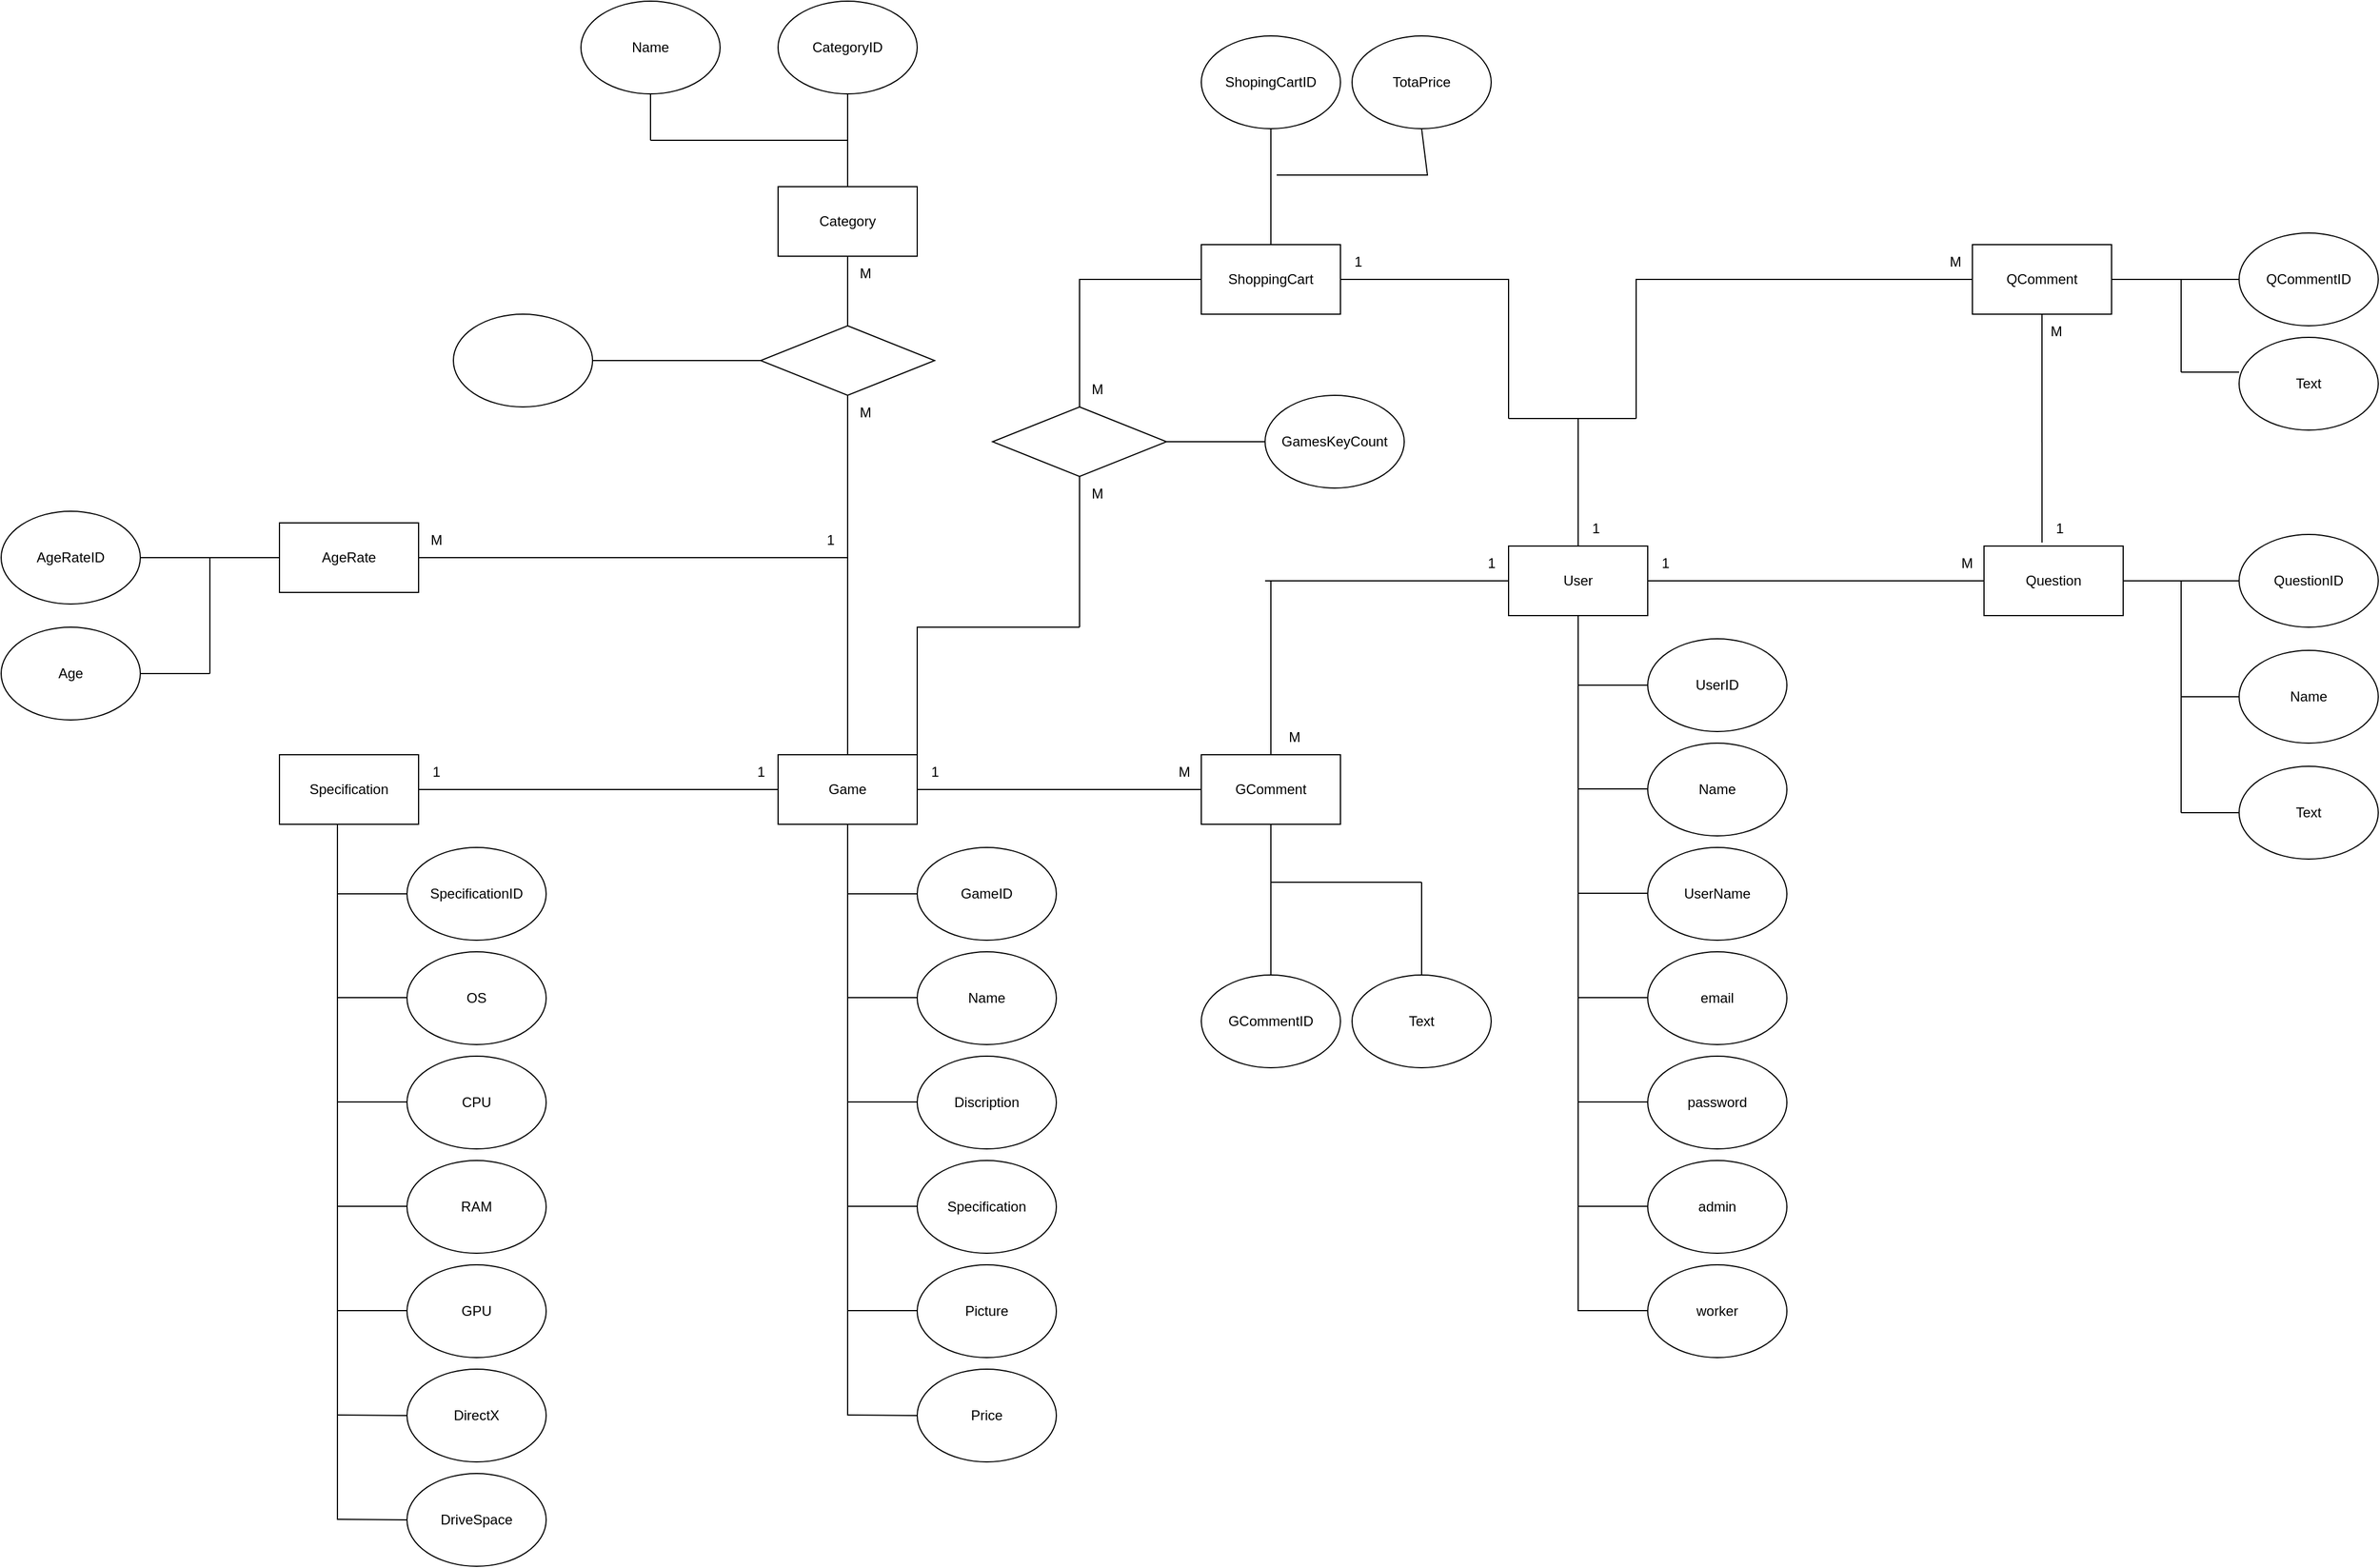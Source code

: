 <mxfile version="21.1.0" type="github">
  <diagram name="Страница 1" id="J2S2CzA0JyalAQO748U5">
    <mxGraphModel dx="3623" dy="2001" grid="1" gridSize="10" guides="1" tooltips="1" connect="1" arrows="1" fold="1" page="1" pageScale="1" pageWidth="827" pageHeight="1169" math="0" shadow="0">
      <root>
        <mxCell id="0" />
        <mxCell id="1" parent="0" />
        <mxCell id="zMtMV4mrz83m1IBiiHHf-2" value="QComment" style="rounded=0;whiteSpace=wrap;html=1;" parent="1" vertex="1">
          <mxGeometry x="770" y="80" width="120" height="60" as="geometry" />
        </mxCell>
        <mxCell id="zMtMV4mrz83m1IBiiHHf-3" value="Question" style="rounded=0;whiteSpace=wrap;html=1;" parent="1" vertex="1">
          <mxGeometry x="780" y="340" width="120" height="60" as="geometry" />
        </mxCell>
        <mxCell id="zMtMV4mrz83m1IBiiHHf-5" value="Game" style="rounded=0;whiteSpace=wrap;html=1;" parent="1" vertex="1">
          <mxGeometry x="-260" y="520" width="120" height="60" as="geometry" />
        </mxCell>
        <mxCell id="zMtMV4mrz83m1IBiiHHf-6" value="ShoppingCart" style="rounded=0;whiteSpace=wrap;html=1;" parent="1" vertex="1">
          <mxGeometry x="105" y="80" width="120" height="60" as="geometry" />
        </mxCell>
        <mxCell id="zMtMV4mrz83m1IBiiHHf-7" value="User" style="rounded=0;whiteSpace=wrap;html=1;" parent="1" vertex="1">
          <mxGeometry x="370" y="340" width="120" height="60" as="geometry" />
        </mxCell>
        <mxCell id="zMtMV4mrz83m1IBiiHHf-8" value="QCommentID" style="ellipse;whiteSpace=wrap;html=1;" parent="1" vertex="1">
          <mxGeometry x="1000" y="70" width="120" height="80" as="geometry" />
        </mxCell>
        <mxCell id="zMtMV4mrz83m1IBiiHHf-9" value="Text" style="ellipse;whiteSpace=wrap;html=1;" parent="1" vertex="1">
          <mxGeometry x="1000" y="160" width="120" height="80" as="geometry" />
        </mxCell>
        <mxCell id="zMtMV4mrz83m1IBiiHHf-13" value="" style="endArrow=none;html=1;rounded=0;exitX=1;exitY=0.5;exitDx=0;exitDy=0;entryX=0;entryY=0.5;entryDx=0;entryDy=0;" parent="1" source="zMtMV4mrz83m1IBiiHHf-2" target="zMtMV4mrz83m1IBiiHHf-8" edge="1">
          <mxGeometry width="50" height="50" relative="1" as="geometry">
            <mxPoint x="880" y="250" as="sourcePoint" />
            <mxPoint x="930" y="200" as="targetPoint" />
          </mxGeometry>
        </mxCell>
        <mxCell id="zMtMV4mrz83m1IBiiHHf-14" value="" style="endArrow=none;html=1;rounded=0;entryX=0;entryY=0.375;entryDx=0;entryDy=0;entryPerimeter=0;" parent="1" target="zMtMV4mrz83m1IBiiHHf-9" edge="1">
          <mxGeometry width="50" height="50" relative="1" as="geometry">
            <mxPoint x="950" y="190" as="sourcePoint" />
            <mxPoint x="1010" y="120" as="targetPoint" />
          </mxGeometry>
        </mxCell>
        <mxCell id="zMtMV4mrz83m1IBiiHHf-15" value="" style="endArrow=none;html=1;rounded=0;" parent="1" edge="1">
          <mxGeometry width="50" height="50" relative="1" as="geometry">
            <mxPoint x="950" y="110" as="sourcePoint" />
            <mxPoint x="950" y="190" as="targetPoint" />
          </mxGeometry>
        </mxCell>
        <mxCell id="zMtMV4mrz83m1IBiiHHf-16" value="QuestionID" style="ellipse;whiteSpace=wrap;html=1;" parent="1" vertex="1">
          <mxGeometry x="1000" y="330" width="120" height="80" as="geometry" />
        </mxCell>
        <mxCell id="zMtMV4mrz83m1IBiiHHf-17" value="Name" style="ellipse;whiteSpace=wrap;html=1;" parent="1" vertex="1">
          <mxGeometry x="1000" y="430" width="120" height="80" as="geometry" />
        </mxCell>
        <mxCell id="zMtMV4mrz83m1IBiiHHf-18" value="Text" style="ellipse;whiteSpace=wrap;html=1;" parent="1" vertex="1">
          <mxGeometry x="1000" y="530" width="120" height="80" as="geometry" />
        </mxCell>
        <mxCell id="zMtMV4mrz83m1IBiiHHf-19" value="" style="endArrow=none;html=1;rounded=0;exitX=1;exitY=0.5;exitDx=0;exitDy=0;entryX=0;entryY=0.5;entryDx=0;entryDy=0;" parent="1" source="zMtMV4mrz83m1IBiiHHf-3" target="zMtMV4mrz83m1IBiiHHf-16" edge="1">
          <mxGeometry width="50" height="50" relative="1" as="geometry">
            <mxPoint x="880" y="510" as="sourcePoint" />
            <mxPoint x="990" y="510" as="targetPoint" />
          </mxGeometry>
        </mxCell>
        <mxCell id="zMtMV4mrz83m1IBiiHHf-20" value="" style="endArrow=none;html=1;rounded=0;" parent="1" edge="1">
          <mxGeometry width="50" height="50" relative="1" as="geometry">
            <mxPoint x="950" y="370" as="sourcePoint" />
            <mxPoint x="950" y="570" as="targetPoint" />
          </mxGeometry>
        </mxCell>
        <mxCell id="zMtMV4mrz83m1IBiiHHf-21" value="" style="endArrow=none;html=1;rounded=0;entryX=0;entryY=0.5;entryDx=0;entryDy=0;" parent="1" target="zMtMV4mrz83m1IBiiHHf-17" edge="1">
          <mxGeometry width="50" height="50" relative="1" as="geometry">
            <mxPoint x="950" y="470" as="sourcePoint" />
            <mxPoint x="810" y="665" as="targetPoint" />
          </mxGeometry>
        </mxCell>
        <mxCell id="zMtMV4mrz83m1IBiiHHf-22" value="" style="endArrow=none;html=1;rounded=0;entryX=0;entryY=0.5;entryDx=0;entryDy=0;" parent="1" target="zMtMV4mrz83m1IBiiHHf-18" edge="1">
          <mxGeometry width="50" height="50" relative="1" as="geometry">
            <mxPoint x="950" y="570" as="sourcePoint" />
            <mxPoint x="1010" y="480" as="targetPoint" />
          </mxGeometry>
        </mxCell>
        <mxCell id="zMtMV4mrz83m1IBiiHHf-23" value="" style="endArrow=none;html=1;rounded=0;exitX=0.417;exitY=-0.05;exitDx=0;exitDy=0;exitPerimeter=0;entryX=0.5;entryY=1;entryDx=0;entryDy=0;" parent="1" source="zMtMV4mrz83m1IBiiHHf-3" target="zMtMV4mrz83m1IBiiHHf-2" edge="1">
          <mxGeometry width="50" height="50" relative="1" as="geometry">
            <mxPoint x="600" y="370" as="sourcePoint" />
            <mxPoint x="830" y="270" as="targetPoint" />
          </mxGeometry>
        </mxCell>
        <mxCell id="zMtMV4mrz83m1IBiiHHf-26" value="" style="endArrow=none;html=1;rounded=0;exitX=1;exitY=0.5;exitDx=0;exitDy=0;entryX=1;entryY=1;entryDx=0;entryDy=0;entryPerimeter=0;" parent="1" source="zMtMV4mrz83m1IBiiHHf-7" target="cEm0epeF5T8bGO8NXPR_-3" edge="1">
          <mxGeometry width="50" height="50" relative="1" as="geometry">
            <mxPoint x="500" y="290" as="sourcePoint" />
            <mxPoint x="790" y="370" as="targetPoint" />
          </mxGeometry>
        </mxCell>
        <mxCell id="zMtMV4mrz83m1IBiiHHf-28" value="" style="endArrow=none;html=1;rounded=0;exitX=0.5;exitY=0;exitDx=0;exitDy=0;" parent="1" source="zMtMV4mrz83m1IBiiHHf-7" edge="1">
          <mxGeometry width="50" height="50" relative="1" as="geometry">
            <mxPoint x="450" y="230" as="sourcePoint" />
            <mxPoint x="370" y="230" as="targetPoint" />
            <Array as="points">
              <mxPoint x="430" y="230" />
            </Array>
          </mxGeometry>
        </mxCell>
        <mxCell id="zMtMV4mrz83m1IBiiHHf-30" value="" style="endArrow=none;html=1;rounded=0;entryX=0;entryY=0.5;entryDx=0;entryDy=0;" parent="1" target="zMtMV4mrz83m1IBiiHHf-2" edge="1">
          <mxGeometry width="50" height="50" relative="1" as="geometry">
            <mxPoint x="480" y="230" as="sourcePoint" />
            <mxPoint x="690" y="210" as="targetPoint" />
            <Array as="points">
              <mxPoint x="480" y="110" />
            </Array>
          </mxGeometry>
        </mxCell>
        <mxCell id="zMtMV4mrz83m1IBiiHHf-31" value="GComment" style="rounded=0;whiteSpace=wrap;html=1;" parent="1" vertex="1">
          <mxGeometry x="105" y="520" width="120" height="60" as="geometry" />
        </mxCell>
        <mxCell id="zMtMV4mrz83m1IBiiHHf-32" value="GCommentID" style="ellipse;whiteSpace=wrap;html=1;" parent="1" vertex="1">
          <mxGeometry x="105" y="710" width="120" height="80" as="geometry" />
        </mxCell>
        <mxCell id="zMtMV4mrz83m1IBiiHHf-33" value="Text" style="ellipse;whiteSpace=wrap;html=1;" parent="1" vertex="1">
          <mxGeometry x="235" y="710" width="120" height="80" as="geometry" />
        </mxCell>
        <mxCell id="zMtMV4mrz83m1IBiiHHf-34" value="" style="endArrow=none;html=1;rounded=0;exitX=0.5;exitY=1;exitDx=0;exitDy=0;" parent="1" source="zMtMV4mrz83m1IBiiHHf-31" target="zMtMV4mrz83m1IBiiHHf-32" edge="1">
          <mxGeometry width="50" height="50" relative="1" as="geometry">
            <mxPoint x="215" y="690" as="sourcePoint" />
            <mxPoint x="215" y="700" as="targetPoint" />
          </mxGeometry>
        </mxCell>
        <mxCell id="zMtMV4mrz83m1IBiiHHf-35" value="" style="endArrow=none;html=1;rounded=0;entryX=0.5;entryY=0;entryDx=0;entryDy=0;" parent="1" target="zMtMV4mrz83m1IBiiHHf-33" edge="1">
          <mxGeometry width="50" height="50" relative="1" as="geometry">
            <mxPoint x="295" y="630" as="sourcePoint" />
            <mxPoint x="345" y="560" as="targetPoint" />
          </mxGeometry>
        </mxCell>
        <mxCell id="zMtMV4mrz83m1IBiiHHf-36" value="" style="endArrow=none;html=1;rounded=0;" parent="1" edge="1">
          <mxGeometry width="50" height="50" relative="1" as="geometry">
            <mxPoint x="165" y="630" as="sourcePoint" />
            <mxPoint x="295" y="630" as="targetPoint" />
          </mxGeometry>
        </mxCell>
        <mxCell id="zMtMV4mrz83m1IBiiHHf-38" value="UserID" style="ellipse;whiteSpace=wrap;html=1;" parent="1" vertex="1">
          <mxGeometry x="490" y="420" width="120" height="80" as="geometry" />
        </mxCell>
        <mxCell id="zMtMV4mrz83m1IBiiHHf-39" value="Name" style="ellipse;whiteSpace=wrap;html=1;" parent="1" vertex="1">
          <mxGeometry x="490" y="510" width="120" height="80" as="geometry" />
        </mxCell>
        <mxCell id="zMtMV4mrz83m1IBiiHHf-40" value="UserName" style="ellipse;whiteSpace=wrap;html=1;" parent="1" vertex="1">
          <mxGeometry x="490" y="600" width="120" height="80" as="geometry" />
        </mxCell>
        <mxCell id="zMtMV4mrz83m1IBiiHHf-41" value="email" style="ellipse;whiteSpace=wrap;html=1;" parent="1" vertex="1">
          <mxGeometry x="490" y="690" width="120" height="80" as="geometry" />
        </mxCell>
        <mxCell id="zMtMV4mrz83m1IBiiHHf-42" value="password" style="ellipse;whiteSpace=wrap;html=1;" parent="1" vertex="1">
          <mxGeometry x="490" y="780" width="120" height="80" as="geometry" />
        </mxCell>
        <mxCell id="zMtMV4mrz83m1IBiiHHf-43" value="admin" style="ellipse;whiteSpace=wrap;html=1;" parent="1" vertex="1">
          <mxGeometry x="490" y="870" width="120" height="80" as="geometry" />
        </mxCell>
        <mxCell id="zMtMV4mrz83m1IBiiHHf-44" value="worker" style="ellipse;whiteSpace=wrap;html=1;" parent="1" vertex="1">
          <mxGeometry x="490" y="960" width="120" height="80" as="geometry" />
        </mxCell>
        <mxCell id="zMtMV4mrz83m1IBiiHHf-47" value="" style="endArrow=none;html=1;rounded=0;" parent="1" target="zMtMV4mrz83m1IBiiHHf-7" edge="1">
          <mxGeometry width="50" height="50" relative="1" as="geometry">
            <mxPoint x="430" y="1000" as="sourcePoint" />
            <mxPoint x="490" y="460" as="targetPoint" />
          </mxGeometry>
        </mxCell>
        <mxCell id="zMtMV4mrz83m1IBiiHHf-48" value="" style="endArrow=none;html=1;rounded=0;entryX=0;entryY=0.5;entryDx=0;entryDy=0;" parent="1" target="zMtMV4mrz83m1IBiiHHf-38" edge="1">
          <mxGeometry width="50" height="50" relative="1" as="geometry">
            <mxPoint x="430" y="460" as="sourcePoint" />
            <mxPoint x="440" y="410" as="targetPoint" />
          </mxGeometry>
        </mxCell>
        <mxCell id="zMtMV4mrz83m1IBiiHHf-49" value="" style="endArrow=none;html=1;rounded=0;entryX=0;entryY=0.5;entryDx=0;entryDy=0;" parent="1" edge="1">
          <mxGeometry width="50" height="50" relative="1" as="geometry">
            <mxPoint x="430" y="549.5" as="sourcePoint" />
            <mxPoint x="490" y="549.5" as="targetPoint" />
          </mxGeometry>
        </mxCell>
        <mxCell id="zMtMV4mrz83m1IBiiHHf-50" value="" style="endArrow=none;html=1;rounded=0;entryX=0;entryY=0.5;entryDx=0;entryDy=0;" parent="1" edge="1">
          <mxGeometry width="50" height="50" relative="1" as="geometry">
            <mxPoint x="430" y="639.5" as="sourcePoint" />
            <mxPoint x="490" y="639.5" as="targetPoint" />
          </mxGeometry>
        </mxCell>
        <mxCell id="zMtMV4mrz83m1IBiiHHf-51" value="" style="endArrow=none;html=1;rounded=0;entryX=0;entryY=0.5;entryDx=0;entryDy=0;" parent="1" edge="1">
          <mxGeometry width="50" height="50" relative="1" as="geometry">
            <mxPoint x="430" y="729.5" as="sourcePoint" />
            <mxPoint x="490" y="729.5" as="targetPoint" />
          </mxGeometry>
        </mxCell>
        <mxCell id="zMtMV4mrz83m1IBiiHHf-52" value="" style="endArrow=none;html=1;rounded=0;entryX=0;entryY=0.5;entryDx=0;entryDy=0;" parent="1" edge="1">
          <mxGeometry width="50" height="50" relative="1" as="geometry">
            <mxPoint x="430" y="819.5" as="sourcePoint" />
            <mxPoint x="490" y="819.5" as="targetPoint" />
          </mxGeometry>
        </mxCell>
        <mxCell id="zMtMV4mrz83m1IBiiHHf-53" value="" style="endArrow=none;html=1;rounded=0;entryX=0;entryY=0.5;entryDx=0;entryDy=0;" parent="1" edge="1">
          <mxGeometry width="50" height="50" relative="1" as="geometry">
            <mxPoint x="430" y="909.5" as="sourcePoint" />
            <mxPoint x="490" y="909.5" as="targetPoint" />
          </mxGeometry>
        </mxCell>
        <mxCell id="zMtMV4mrz83m1IBiiHHf-54" value="" style="endArrow=none;html=1;rounded=0;entryX=0;entryY=0.5;entryDx=0;entryDy=0;" parent="1" edge="1">
          <mxGeometry width="50" height="50" relative="1" as="geometry">
            <mxPoint x="430" y="999.5" as="sourcePoint" />
            <mxPoint x="490" y="999.5" as="targetPoint" />
          </mxGeometry>
        </mxCell>
        <mxCell id="zMtMV4mrz83m1IBiiHHf-57" value="" style="endArrow=none;html=1;rounded=0;entryX=0;entryY=0.5;entryDx=0;entryDy=0;" parent="1" target="zMtMV4mrz83m1IBiiHHf-7" edge="1">
          <mxGeometry width="50" height="50" relative="1" as="geometry">
            <mxPoint x="160" y="370" as="sourcePoint" />
            <mxPoint x="350" y="440" as="targetPoint" />
          </mxGeometry>
        </mxCell>
        <mxCell id="zMtMV4mrz83m1IBiiHHf-58" value="" style="endArrow=none;html=1;rounded=0;" parent="1" target="zMtMV4mrz83m1IBiiHHf-31" edge="1">
          <mxGeometry width="50" height="50" relative="1" as="geometry">
            <mxPoint x="165" y="370" as="sourcePoint" />
            <mxPoint x="326" y="440" as="targetPoint" />
          </mxGeometry>
        </mxCell>
        <mxCell id="zMtMV4mrz83m1IBiiHHf-61" value="GameID" style="ellipse;whiteSpace=wrap;html=1;" parent="1" vertex="1">
          <mxGeometry x="-140" y="600" width="120" height="80" as="geometry" />
        </mxCell>
        <mxCell id="zMtMV4mrz83m1IBiiHHf-62" value="Name" style="ellipse;whiteSpace=wrap;html=1;" parent="1" vertex="1">
          <mxGeometry x="-140" y="690" width="120" height="80" as="geometry" />
        </mxCell>
        <mxCell id="zMtMV4mrz83m1IBiiHHf-63" value="Discription" style="ellipse;whiteSpace=wrap;html=1;" parent="1" vertex="1">
          <mxGeometry x="-140" y="780" width="120" height="80" as="geometry" />
        </mxCell>
        <mxCell id="zMtMV4mrz83m1IBiiHHf-64" value="Specification" style="ellipse;whiteSpace=wrap;html=1;" parent="1" vertex="1">
          <mxGeometry x="-140" y="870" width="120" height="80" as="geometry" />
        </mxCell>
        <mxCell id="zMtMV4mrz83m1IBiiHHf-65" value="Picture" style="ellipse;whiteSpace=wrap;html=1;" parent="1" vertex="1">
          <mxGeometry x="-140" y="960" width="120" height="80" as="geometry" />
        </mxCell>
        <mxCell id="zMtMV4mrz83m1IBiiHHf-66" value="Price" style="ellipse;whiteSpace=wrap;html=1;" parent="1" vertex="1">
          <mxGeometry x="-140" y="1050" width="120" height="80" as="geometry" />
        </mxCell>
        <mxCell id="zMtMV4mrz83m1IBiiHHf-68" value="" style="endArrow=none;html=1;rounded=0;" parent="1" target="zMtMV4mrz83m1IBiiHHf-5" edge="1">
          <mxGeometry width="50" height="50" relative="1" as="geometry">
            <mxPoint x="-200" y="1090" as="sourcePoint" />
            <mxPoint x="-200" y="580" as="targetPoint" />
          </mxGeometry>
        </mxCell>
        <mxCell id="zMtMV4mrz83m1IBiiHHf-69" value="" style="endArrow=none;html=1;rounded=0;entryX=0;entryY=0.5;entryDx=0;entryDy=0;" parent="1" target="zMtMV4mrz83m1IBiiHHf-61" edge="1">
          <mxGeometry width="50" height="50" relative="1" as="geometry">
            <mxPoint x="-200" y="640" as="sourcePoint" />
            <mxPoint x="-190" y="590" as="targetPoint" />
          </mxGeometry>
        </mxCell>
        <mxCell id="zMtMV4mrz83m1IBiiHHf-70" value="" style="endArrow=none;html=1;rounded=0;entryX=0;entryY=0.5;entryDx=0;entryDy=0;" parent="1" edge="1">
          <mxGeometry width="50" height="50" relative="1" as="geometry">
            <mxPoint x="-200" y="729.5" as="sourcePoint" />
            <mxPoint x="-140" y="729.5" as="targetPoint" />
          </mxGeometry>
        </mxCell>
        <mxCell id="zMtMV4mrz83m1IBiiHHf-71" value="" style="endArrow=none;html=1;rounded=0;entryX=0;entryY=0.5;entryDx=0;entryDy=0;" parent="1" edge="1">
          <mxGeometry width="50" height="50" relative="1" as="geometry">
            <mxPoint x="-200" y="819.5" as="sourcePoint" />
            <mxPoint x="-140" y="819.5" as="targetPoint" />
          </mxGeometry>
        </mxCell>
        <mxCell id="zMtMV4mrz83m1IBiiHHf-72" value="" style="endArrow=none;html=1;rounded=0;entryX=0;entryY=0.5;entryDx=0;entryDy=0;" parent="1" edge="1">
          <mxGeometry width="50" height="50" relative="1" as="geometry">
            <mxPoint x="-200" y="909.5" as="sourcePoint" />
            <mxPoint x="-140" y="909.5" as="targetPoint" />
          </mxGeometry>
        </mxCell>
        <mxCell id="zMtMV4mrz83m1IBiiHHf-73" value="" style="endArrow=none;html=1;rounded=0;entryX=0;entryY=0.5;entryDx=0;entryDy=0;" parent="1" edge="1">
          <mxGeometry width="50" height="50" relative="1" as="geometry">
            <mxPoint x="-200" y="999.5" as="sourcePoint" />
            <mxPoint x="-140" y="999.5" as="targetPoint" />
          </mxGeometry>
        </mxCell>
        <mxCell id="zMtMV4mrz83m1IBiiHHf-74" value="" style="endArrow=none;html=1;rounded=0;entryX=0;entryY=0.5;entryDx=0;entryDy=0;" parent="1" edge="1">
          <mxGeometry width="50" height="50" relative="1" as="geometry">
            <mxPoint x="-200" y="1089.5" as="sourcePoint" />
            <mxPoint x="-140" y="1090" as="targetPoint" />
          </mxGeometry>
        </mxCell>
        <mxCell id="zMtMV4mrz83m1IBiiHHf-77" value="" style="endArrow=none;html=1;rounded=0;exitX=1;exitY=0.5;exitDx=0;exitDy=0;entryX=0;entryY=0.5;entryDx=0;entryDy=0;" parent="1" source="zMtMV4mrz83m1IBiiHHf-5" target="zMtMV4mrz83m1IBiiHHf-31" edge="1">
          <mxGeometry width="50" height="50" relative="1" as="geometry">
            <mxPoint x="-100" y="480" as="sourcePoint" />
            <mxPoint x="10" y="540" as="targetPoint" />
          </mxGeometry>
        </mxCell>
        <mxCell id="zMtMV4mrz83m1IBiiHHf-79" value="Category" style="rounded=0;whiteSpace=wrap;html=1;" parent="1" vertex="1">
          <mxGeometry x="-260" y="30" width="120" height="60" as="geometry" />
        </mxCell>
        <mxCell id="zMtMV4mrz83m1IBiiHHf-80" value="AgeRate" style="rounded=0;whiteSpace=wrap;html=1;" parent="1" vertex="1">
          <mxGeometry x="-690" y="320" width="120" height="60" as="geometry" />
        </mxCell>
        <mxCell id="zMtMV4mrz83m1IBiiHHf-81" value="Specification" style="rounded=0;whiteSpace=wrap;html=1;" parent="1" vertex="1">
          <mxGeometry x="-690" y="520" width="120" height="60" as="geometry" />
        </mxCell>
        <mxCell id="zMtMV4mrz83m1IBiiHHf-107" value="SpecificationID" style="ellipse;whiteSpace=wrap;html=1;" parent="1" vertex="1">
          <mxGeometry x="-580" y="600" width="120" height="80" as="geometry" />
        </mxCell>
        <mxCell id="zMtMV4mrz83m1IBiiHHf-108" value="OS" style="ellipse;whiteSpace=wrap;html=1;" parent="1" vertex="1">
          <mxGeometry x="-580" y="690" width="120" height="80" as="geometry" />
        </mxCell>
        <mxCell id="zMtMV4mrz83m1IBiiHHf-109" value="CPU" style="ellipse;whiteSpace=wrap;html=1;" parent="1" vertex="1">
          <mxGeometry x="-580" y="780" width="120" height="80" as="geometry" />
        </mxCell>
        <mxCell id="zMtMV4mrz83m1IBiiHHf-110" value="RAM" style="ellipse;whiteSpace=wrap;html=1;" parent="1" vertex="1">
          <mxGeometry x="-580" y="870" width="120" height="80" as="geometry" />
        </mxCell>
        <mxCell id="zMtMV4mrz83m1IBiiHHf-111" value="GPU" style="ellipse;whiteSpace=wrap;html=1;" parent="1" vertex="1">
          <mxGeometry x="-580" y="960" width="120" height="80" as="geometry" />
        </mxCell>
        <mxCell id="zMtMV4mrz83m1IBiiHHf-112" value="DirectX" style="ellipse;whiteSpace=wrap;html=1;" parent="1" vertex="1">
          <mxGeometry x="-580" y="1050" width="120" height="80" as="geometry" />
        </mxCell>
        <mxCell id="zMtMV4mrz83m1IBiiHHf-113" value="" style="endArrow=none;html=1;rounded=0;" parent="1" edge="1">
          <mxGeometry width="50" height="50" relative="1" as="geometry">
            <mxPoint x="-640" y="1180" as="sourcePoint" />
            <mxPoint x="-640" y="580" as="targetPoint" />
          </mxGeometry>
        </mxCell>
        <mxCell id="zMtMV4mrz83m1IBiiHHf-114" value="" style="endArrow=none;html=1;rounded=0;entryX=0;entryY=0.5;entryDx=0;entryDy=0;" parent="1" target="zMtMV4mrz83m1IBiiHHf-107" edge="1">
          <mxGeometry width="50" height="50" relative="1" as="geometry">
            <mxPoint x="-640" y="640" as="sourcePoint" />
            <mxPoint x="-630" y="590" as="targetPoint" />
          </mxGeometry>
        </mxCell>
        <mxCell id="zMtMV4mrz83m1IBiiHHf-115" value="" style="endArrow=none;html=1;rounded=0;entryX=0;entryY=0.5;entryDx=0;entryDy=0;" parent="1" edge="1">
          <mxGeometry width="50" height="50" relative="1" as="geometry">
            <mxPoint x="-640" y="729.5" as="sourcePoint" />
            <mxPoint x="-580" y="729.5" as="targetPoint" />
          </mxGeometry>
        </mxCell>
        <mxCell id="zMtMV4mrz83m1IBiiHHf-116" value="" style="endArrow=none;html=1;rounded=0;entryX=0;entryY=0.5;entryDx=0;entryDy=0;" parent="1" edge="1">
          <mxGeometry width="50" height="50" relative="1" as="geometry">
            <mxPoint x="-640" y="819.5" as="sourcePoint" />
            <mxPoint x="-580" y="819.5" as="targetPoint" />
          </mxGeometry>
        </mxCell>
        <mxCell id="zMtMV4mrz83m1IBiiHHf-117" value="" style="endArrow=none;html=1;rounded=0;entryX=0;entryY=0.5;entryDx=0;entryDy=0;" parent="1" edge="1">
          <mxGeometry width="50" height="50" relative="1" as="geometry">
            <mxPoint x="-640" y="909.5" as="sourcePoint" />
            <mxPoint x="-580" y="909.5" as="targetPoint" />
          </mxGeometry>
        </mxCell>
        <mxCell id="zMtMV4mrz83m1IBiiHHf-118" value="" style="endArrow=none;html=1;rounded=0;entryX=0;entryY=0.5;entryDx=0;entryDy=0;" parent="1" edge="1">
          <mxGeometry width="50" height="50" relative="1" as="geometry">
            <mxPoint x="-640" y="999.5" as="sourcePoint" />
            <mxPoint x="-580" y="999.5" as="targetPoint" />
          </mxGeometry>
        </mxCell>
        <mxCell id="zMtMV4mrz83m1IBiiHHf-119" value="" style="endArrow=none;html=1;rounded=0;entryX=0;entryY=0.5;entryDx=0;entryDy=0;" parent="1" edge="1">
          <mxGeometry width="50" height="50" relative="1" as="geometry">
            <mxPoint x="-640" y="1089.5" as="sourcePoint" />
            <mxPoint x="-580" y="1090" as="targetPoint" />
          </mxGeometry>
        </mxCell>
        <mxCell id="zMtMV4mrz83m1IBiiHHf-120" value="DriveSpace" style="ellipse;whiteSpace=wrap;html=1;" parent="1" vertex="1">
          <mxGeometry x="-580" y="1140" width="120" height="80" as="geometry" />
        </mxCell>
        <mxCell id="zMtMV4mrz83m1IBiiHHf-121" value="" style="endArrow=none;html=1;rounded=0;entryX=0;entryY=0.5;entryDx=0;entryDy=0;" parent="1" edge="1">
          <mxGeometry width="50" height="50" relative="1" as="geometry">
            <mxPoint x="-640" y="1179.5" as="sourcePoint" />
            <mxPoint x="-580" y="1180" as="targetPoint" />
          </mxGeometry>
        </mxCell>
        <mxCell id="zMtMV4mrz83m1IBiiHHf-125" value="" style="endArrow=none;html=1;rounded=0;exitX=1;exitY=0.5;exitDx=0;exitDy=0;entryX=0;entryY=0.5;entryDx=0;entryDy=0;" parent="1" source="zMtMV4mrz83m1IBiiHHf-81" target="zMtMV4mrz83m1IBiiHHf-5" edge="1">
          <mxGeometry width="50" height="50" relative="1" as="geometry">
            <mxPoint x="-350" y="550" as="sourcePoint" />
            <mxPoint x="-310" y="600" as="targetPoint" />
          </mxGeometry>
        </mxCell>
        <mxCell id="zMtMV4mrz83m1IBiiHHf-132" value="AgeRateID" style="ellipse;whiteSpace=wrap;html=1;" parent="1" vertex="1">
          <mxGeometry x="-930" y="310" width="120" height="80" as="geometry" />
        </mxCell>
        <mxCell id="zMtMV4mrz83m1IBiiHHf-133" value="Age" style="ellipse;whiteSpace=wrap;html=1;" parent="1" vertex="1">
          <mxGeometry x="-930" y="410" width="120" height="80" as="geometry" />
        </mxCell>
        <mxCell id="zMtMV4mrz83m1IBiiHHf-135" value="" style="endArrow=none;html=1;rounded=0;exitX=0;exitY=0.5;exitDx=0;exitDy=0;" parent="1" source="zMtMV4mrz83m1IBiiHHf-80" edge="1">
          <mxGeometry width="50" height="50" relative="1" as="geometry">
            <mxPoint x="-1030" y="350" as="sourcePoint" />
            <mxPoint x="-810" y="350" as="targetPoint" />
          </mxGeometry>
        </mxCell>
        <mxCell id="zMtMV4mrz83m1IBiiHHf-136" value="" style="endArrow=none;html=1;rounded=0;" parent="1" edge="1">
          <mxGeometry width="50" height="50" relative="1" as="geometry">
            <mxPoint x="-750" y="350" as="sourcePoint" />
            <mxPoint x="-750" y="450" as="targetPoint" />
          </mxGeometry>
        </mxCell>
        <mxCell id="zMtMV4mrz83m1IBiiHHf-137" value="" style="endArrow=none;html=1;rounded=0;" parent="1" edge="1">
          <mxGeometry width="50" height="50" relative="1" as="geometry">
            <mxPoint x="-750" y="450" as="sourcePoint" />
            <mxPoint x="-810" y="450" as="targetPoint" />
          </mxGeometry>
        </mxCell>
        <mxCell id="zMtMV4mrz83m1IBiiHHf-141" value="" style="endArrow=none;html=1;rounded=0;exitX=0.5;exitY=0;exitDx=0;exitDy=0;entryX=0.5;entryY=1;entryDx=0;entryDy=0;" parent="1" source="zMtMV4mrz83m1IBiiHHf-5" target="zMtMV4mrz83m1IBiiHHf-143" edge="1">
          <mxGeometry width="50" height="50" relative="1" as="geometry">
            <mxPoint x="-170" y="430" as="sourcePoint" />
            <mxPoint x="-200" y="270" as="targetPoint" />
          </mxGeometry>
        </mxCell>
        <mxCell id="zMtMV4mrz83m1IBiiHHf-142" value="" style="endArrow=none;html=1;rounded=0;" parent="1" source="zMtMV4mrz83m1IBiiHHf-80" edge="1">
          <mxGeometry width="50" height="50" relative="1" as="geometry">
            <mxPoint x="-350" y="350" as="sourcePoint" />
            <mxPoint x="-200" y="350" as="targetPoint" />
          </mxGeometry>
        </mxCell>
        <mxCell id="zMtMV4mrz83m1IBiiHHf-143" value="" style="rhombus;whiteSpace=wrap;html=1;" parent="1" vertex="1">
          <mxGeometry x="-275" y="150" width="150" height="60" as="geometry" />
        </mxCell>
        <mxCell id="zMtMV4mrz83m1IBiiHHf-144" value="" style="endArrow=none;html=1;rounded=0;entryX=0.5;entryY=1;entryDx=0;entryDy=0;exitX=0.5;exitY=0;exitDx=0;exitDy=0;" parent="1" source="zMtMV4mrz83m1IBiiHHf-143" target="zMtMV4mrz83m1IBiiHHf-79" edge="1">
          <mxGeometry width="50" height="50" relative="1" as="geometry">
            <mxPoint x="-115" y="270" as="sourcePoint" />
            <mxPoint x="-45" y="270" as="targetPoint" />
          </mxGeometry>
        </mxCell>
        <mxCell id="zMtMV4mrz83m1IBiiHHf-145" value="CategoryID" style="ellipse;whiteSpace=wrap;html=1;" parent="1" vertex="1">
          <mxGeometry x="-260" y="-130" width="120" height="80" as="geometry" />
        </mxCell>
        <mxCell id="zMtMV4mrz83m1IBiiHHf-147" value="Name" style="ellipse;whiteSpace=wrap;html=1;" parent="1" vertex="1">
          <mxGeometry x="-430" y="-130" width="120" height="80" as="geometry" />
        </mxCell>
        <mxCell id="zMtMV4mrz83m1IBiiHHf-148" value="" style="endArrow=none;html=1;rounded=0;entryX=0.5;entryY=1;entryDx=0;entryDy=0;exitX=0.5;exitY=0;exitDx=0;exitDy=0;" parent="1" source="zMtMV4mrz83m1IBiiHHf-79" target="zMtMV4mrz83m1IBiiHHf-145" edge="1">
          <mxGeometry width="50" height="50" relative="1" as="geometry">
            <mxPoint x="-160" y="20" as="sourcePoint" />
            <mxPoint x="-160" y="-40" as="targetPoint" />
          </mxGeometry>
        </mxCell>
        <mxCell id="zMtMV4mrz83m1IBiiHHf-149" value="" style="endArrow=none;html=1;rounded=0;entryX=0.5;entryY=1;entryDx=0;entryDy=0;" parent="1" target="zMtMV4mrz83m1IBiiHHf-147" edge="1">
          <mxGeometry width="50" height="50" relative="1" as="geometry">
            <mxPoint x="-370" y="-10" as="sourcePoint" />
            <mxPoint x="-414" y="-50" as="targetPoint" />
          </mxGeometry>
        </mxCell>
        <mxCell id="zMtMV4mrz83m1IBiiHHf-150" value="" style="endArrow=none;html=1;rounded=0;" parent="1" edge="1">
          <mxGeometry width="50" height="50" relative="1" as="geometry">
            <mxPoint x="-200" y="-10" as="sourcePoint" />
            <mxPoint x="-370" y="-10" as="targetPoint" />
          </mxGeometry>
        </mxCell>
        <mxCell id="zMtMV4mrz83m1IBiiHHf-153" value="ShopingCartID" style="ellipse;whiteSpace=wrap;html=1;" parent="1" vertex="1">
          <mxGeometry x="105" y="-100" width="120" height="80" as="geometry" />
        </mxCell>
        <mxCell id="zMtMV4mrz83m1IBiiHHf-154" value="TotaPrice" style="ellipse;whiteSpace=wrap;html=1;" parent="1" vertex="1">
          <mxGeometry x="235" y="-100" width="120" height="80" as="geometry" />
        </mxCell>
        <mxCell id="cEm0epeF5T8bGO8NXPR_-1" value="1" style="text;html=1;align=center;verticalAlign=middle;resizable=0;points=[];autosize=1;strokeColor=none;fillColor=none;" vertex="1" parent="1">
          <mxGeometry x="490" y="340" width="30" height="30" as="geometry" />
        </mxCell>
        <mxCell id="cEm0epeF5T8bGO8NXPR_-3" value="M" style="text;html=1;align=center;verticalAlign=middle;resizable=0;points=[];autosize=1;strokeColor=none;fillColor=none;" vertex="1" parent="1">
          <mxGeometry x="750" y="340" width="30" height="30" as="geometry" />
        </mxCell>
        <mxCell id="cEm0epeF5T8bGO8NXPR_-4" value="M" style="text;html=1;align=center;verticalAlign=middle;resizable=0;points=[];autosize=1;strokeColor=none;fillColor=none;" vertex="1" parent="1">
          <mxGeometry x="827" y="140" width="30" height="30" as="geometry" />
        </mxCell>
        <mxCell id="cEm0epeF5T8bGO8NXPR_-5" value="1" style="text;html=1;align=center;verticalAlign=middle;resizable=0;points=[];autosize=1;strokeColor=none;fillColor=none;" vertex="1" parent="1">
          <mxGeometry x="830" y="310" width="30" height="30" as="geometry" />
        </mxCell>
        <mxCell id="cEm0epeF5T8bGO8NXPR_-7" value="M" style="text;html=1;align=center;verticalAlign=middle;resizable=0;points=[];autosize=1;strokeColor=none;fillColor=none;" vertex="1" parent="1">
          <mxGeometry x="740" y="80" width="30" height="30" as="geometry" />
        </mxCell>
        <mxCell id="cEm0epeF5T8bGO8NXPR_-9" value="1" style="text;html=1;align=center;verticalAlign=middle;resizable=0;points=[];autosize=1;strokeColor=none;fillColor=none;" vertex="1" parent="1">
          <mxGeometry x="340" y="340" width="30" height="30" as="geometry" />
        </mxCell>
        <mxCell id="cEm0epeF5T8bGO8NXPR_-10" value="M" style="text;html=1;align=center;verticalAlign=middle;resizable=0;points=[];autosize=1;strokeColor=none;fillColor=none;" vertex="1" parent="1">
          <mxGeometry x="170" y="490" width="30" height="30" as="geometry" />
        </mxCell>
        <mxCell id="cEm0epeF5T8bGO8NXPR_-11" value="M" style="text;html=1;align=center;verticalAlign=middle;resizable=0;points=[];autosize=1;strokeColor=none;fillColor=none;" vertex="1" parent="1">
          <mxGeometry x="75" y="520" width="30" height="30" as="geometry" />
        </mxCell>
        <mxCell id="cEm0epeF5T8bGO8NXPR_-12" value="1" style="text;html=1;align=center;verticalAlign=middle;resizable=0;points=[];autosize=1;strokeColor=none;fillColor=none;" vertex="1" parent="1">
          <mxGeometry x="-140" y="520" width="30" height="30" as="geometry" />
        </mxCell>
        <mxCell id="cEm0epeF5T8bGO8NXPR_-15" value="1" style="text;html=1;align=center;verticalAlign=middle;resizable=0;points=[];autosize=1;strokeColor=none;fillColor=none;" vertex="1" parent="1">
          <mxGeometry x="-290" y="520" width="30" height="30" as="geometry" />
        </mxCell>
        <mxCell id="cEm0epeF5T8bGO8NXPR_-16" value="1" style="text;html=1;align=center;verticalAlign=middle;resizable=0;points=[];autosize=1;strokeColor=none;fillColor=none;" vertex="1" parent="1">
          <mxGeometry x="-570" y="520" width="30" height="30" as="geometry" />
        </mxCell>
        <mxCell id="cEm0epeF5T8bGO8NXPR_-17" value="M" style="text;html=1;align=center;verticalAlign=middle;resizable=0;points=[];autosize=1;strokeColor=none;fillColor=none;" vertex="1" parent="1">
          <mxGeometry x="-570" y="320" width="30" height="30" as="geometry" />
        </mxCell>
        <mxCell id="cEm0epeF5T8bGO8NXPR_-18" value="1" style="text;html=1;align=center;verticalAlign=middle;resizable=0;points=[];autosize=1;strokeColor=none;fillColor=none;" vertex="1" parent="1">
          <mxGeometry x="-230" y="320" width="30" height="30" as="geometry" />
        </mxCell>
        <mxCell id="cEm0epeF5T8bGO8NXPR_-19" value="M" style="text;html=1;align=center;verticalAlign=middle;resizable=0;points=[];autosize=1;strokeColor=none;fillColor=none;" vertex="1" parent="1">
          <mxGeometry x="-200" y="210" width="30" height="30" as="geometry" />
        </mxCell>
        <mxCell id="cEm0epeF5T8bGO8NXPR_-20" value="M" style="text;html=1;align=center;verticalAlign=middle;resizable=0;points=[];autosize=1;strokeColor=none;fillColor=none;" vertex="1" parent="1">
          <mxGeometry x="-200" y="90" width="30" height="30" as="geometry" />
        </mxCell>
        <mxCell id="cEm0epeF5T8bGO8NXPR_-21" value="" style="rhombus;whiteSpace=wrap;html=1;" vertex="1" parent="1">
          <mxGeometry x="-75" y="220" width="150" height="60" as="geometry" />
        </mxCell>
        <mxCell id="cEm0epeF5T8bGO8NXPR_-22" value="" style="endArrow=none;html=1;rounded=0;entryX=0.5;entryY=1;entryDx=0;entryDy=0;exitX=0.5;exitY=0;exitDx=0;exitDy=0;" edge="1" parent="1" source="zMtMV4mrz83m1IBiiHHf-6" target="zMtMV4mrz83m1IBiiHHf-153">
          <mxGeometry width="50" height="50" relative="1" as="geometry">
            <mxPoint x="224" y="50" as="sourcePoint" />
            <mxPoint x="224" y="-30" as="targetPoint" />
          </mxGeometry>
        </mxCell>
        <mxCell id="cEm0epeF5T8bGO8NXPR_-23" value="" style="endArrow=none;html=1;rounded=0;exitX=0.5;exitY=1;exitDx=0;exitDy=0;" edge="1" parent="1" source="zMtMV4mrz83m1IBiiHHf-154">
          <mxGeometry width="50" height="50" relative="1" as="geometry">
            <mxPoint x="400" y="20" as="sourcePoint" />
            <mxPoint x="170" y="20" as="targetPoint" />
            <Array as="points">
              <mxPoint x="300" y="20" />
            </Array>
          </mxGeometry>
        </mxCell>
        <mxCell id="cEm0epeF5T8bGO8NXPR_-26" value="" style="endArrow=none;html=1;rounded=0;exitX=1;exitY=0.5;exitDx=0;exitDy=0;" edge="1" parent="1" source="zMtMV4mrz83m1IBiiHHf-6">
          <mxGeometry width="50" height="50" relative="1" as="geometry">
            <mxPoint x="440" y="120" as="sourcePoint" />
            <mxPoint x="370" y="230" as="targetPoint" />
            <Array as="points">
              <mxPoint x="370" y="110" />
            </Array>
          </mxGeometry>
        </mxCell>
        <mxCell id="cEm0epeF5T8bGO8NXPR_-27" value="" style="endArrow=none;html=1;rounded=0;exitX=1;exitY=0;exitDx=0;exitDy=0;" edge="1" parent="1" source="zMtMV4mrz83m1IBiiHHf-5">
          <mxGeometry width="50" height="50" relative="1" as="geometry">
            <mxPoint x="-30" y="540" as="sourcePoint" />
            <mxPoint y="410" as="targetPoint" />
            <Array as="points">
              <mxPoint x="-140" y="410" />
            </Array>
          </mxGeometry>
        </mxCell>
        <mxCell id="cEm0epeF5T8bGO8NXPR_-28" value="" style="endArrow=none;html=1;rounded=0;entryX=0.5;entryY=1;entryDx=0;entryDy=0;" edge="1" parent="1" target="cEm0epeF5T8bGO8NXPR_-21">
          <mxGeometry width="50" height="50" relative="1" as="geometry">
            <mxPoint y="410" as="sourcePoint" />
            <mxPoint x="50" y="260" as="targetPoint" />
          </mxGeometry>
        </mxCell>
        <mxCell id="cEm0epeF5T8bGO8NXPR_-29" value="M" style="text;html=1;align=center;verticalAlign=middle;resizable=0;points=[];autosize=1;strokeColor=none;fillColor=none;" vertex="1" parent="1">
          <mxGeometry y="280" width="30" height="30" as="geometry" />
        </mxCell>
        <mxCell id="cEm0epeF5T8bGO8NXPR_-30" value="" style="endArrow=none;html=1;rounded=0;exitX=0;exitY=0.5;exitDx=0;exitDy=0;entryX=0.5;entryY=0;entryDx=0;entryDy=0;" edge="1" parent="1" source="zMtMV4mrz83m1IBiiHHf-6" target="cEm0epeF5T8bGO8NXPR_-21">
          <mxGeometry width="50" height="50" relative="1" as="geometry">
            <mxPoint x="30" y="109" as="sourcePoint" />
            <mxPoint x="-100" y="109" as="targetPoint" />
            <Array as="points">
              <mxPoint y="110" />
            </Array>
          </mxGeometry>
        </mxCell>
        <mxCell id="cEm0epeF5T8bGO8NXPR_-31" value="M" style="text;html=1;align=center;verticalAlign=middle;resizable=0;points=[];autosize=1;strokeColor=none;fillColor=none;" vertex="1" parent="1">
          <mxGeometry y="190" width="30" height="30" as="geometry" />
        </mxCell>
        <mxCell id="cEm0epeF5T8bGO8NXPR_-32" value="" style="endArrow=none;html=1;rounded=0;entryX=0;entryY=0.5;entryDx=0;entryDy=0;exitX=1;exitY=0.5;exitDx=0;exitDy=0;" edge="1" parent="1" source="cEm0epeF5T8bGO8NXPR_-37" target="zMtMV4mrz83m1IBiiHHf-143">
          <mxGeometry width="50" height="50" relative="1" as="geometry">
            <mxPoint x="-410" y="180" as="sourcePoint" />
            <mxPoint x="-320" y="179.5" as="targetPoint" />
          </mxGeometry>
        </mxCell>
        <mxCell id="cEm0epeF5T8bGO8NXPR_-33" value="" style="endArrow=none;html=1;rounded=0;exitX=1;exitY=0.5;exitDx=0;exitDy=0;entryX=0;entryY=0.5;entryDx=0;entryDy=0;" edge="1" parent="1" source="cEm0epeF5T8bGO8NXPR_-21" target="cEm0epeF5T8bGO8NXPR_-34">
          <mxGeometry width="50" height="50" relative="1" as="geometry">
            <mxPoint x="97.5" y="249.5" as="sourcePoint" />
            <mxPoint x="160" y="250" as="targetPoint" />
          </mxGeometry>
        </mxCell>
        <mxCell id="cEm0epeF5T8bGO8NXPR_-34" value="GamesKeyCount" style="ellipse;whiteSpace=wrap;html=1;" vertex="1" parent="1">
          <mxGeometry x="160" y="210" width="120" height="80" as="geometry" />
        </mxCell>
        <mxCell id="cEm0epeF5T8bGO8NXPR_-37" value="" style="ellipse;whiteSpace=wrap;html=1;" vertex="1" parent="1">
          <mxGeometry x="-540" y="140" width="120" height="80" as="geometry" />
        </mxCell>
        <mxCell id="cEm0epeF5T8bGO8NXPR_-38" value="1" style="text;html=1;align=center;verticalAlign=middle;resizable=0;points=[];autosize=1;strokeColor=none;fillColor=none;" vertex="1" parent="1">
          <mxGeometry x="430" y="310" width="30" height="30" as="geometry" />
        </mxCell>
        <mxCell id="cEm0epeF5T8bGO8NXPR_-39" value="1" style="text;html=1;align=center;verticalAlign=middle;resizable=0;points=[];autosize=1;strokeColor=none;fillColor=none;" vertex="1" parent="1">
          <mxGeometry x="225" y="80" width="30" height="30" as="geometry" />
        </mxCell>
        <mxCell id="cEm0epeF5T8bGO8NXPR_-41" value="" style="endArrow=none;html=1;rounded=0;" edge="1" parent="1">
          <mxGeometry width="50" height="50" relative="1" as="geometry">
            <mxPoint x="430" y="230" as="sourcePoint" />
            <mxPoint x="480" y="230" as="targetPoint" />
          </mxGeometry>
        </mxCell>
      </root>
    </mxGraphModel>
  </diagram>
</mxfile>
